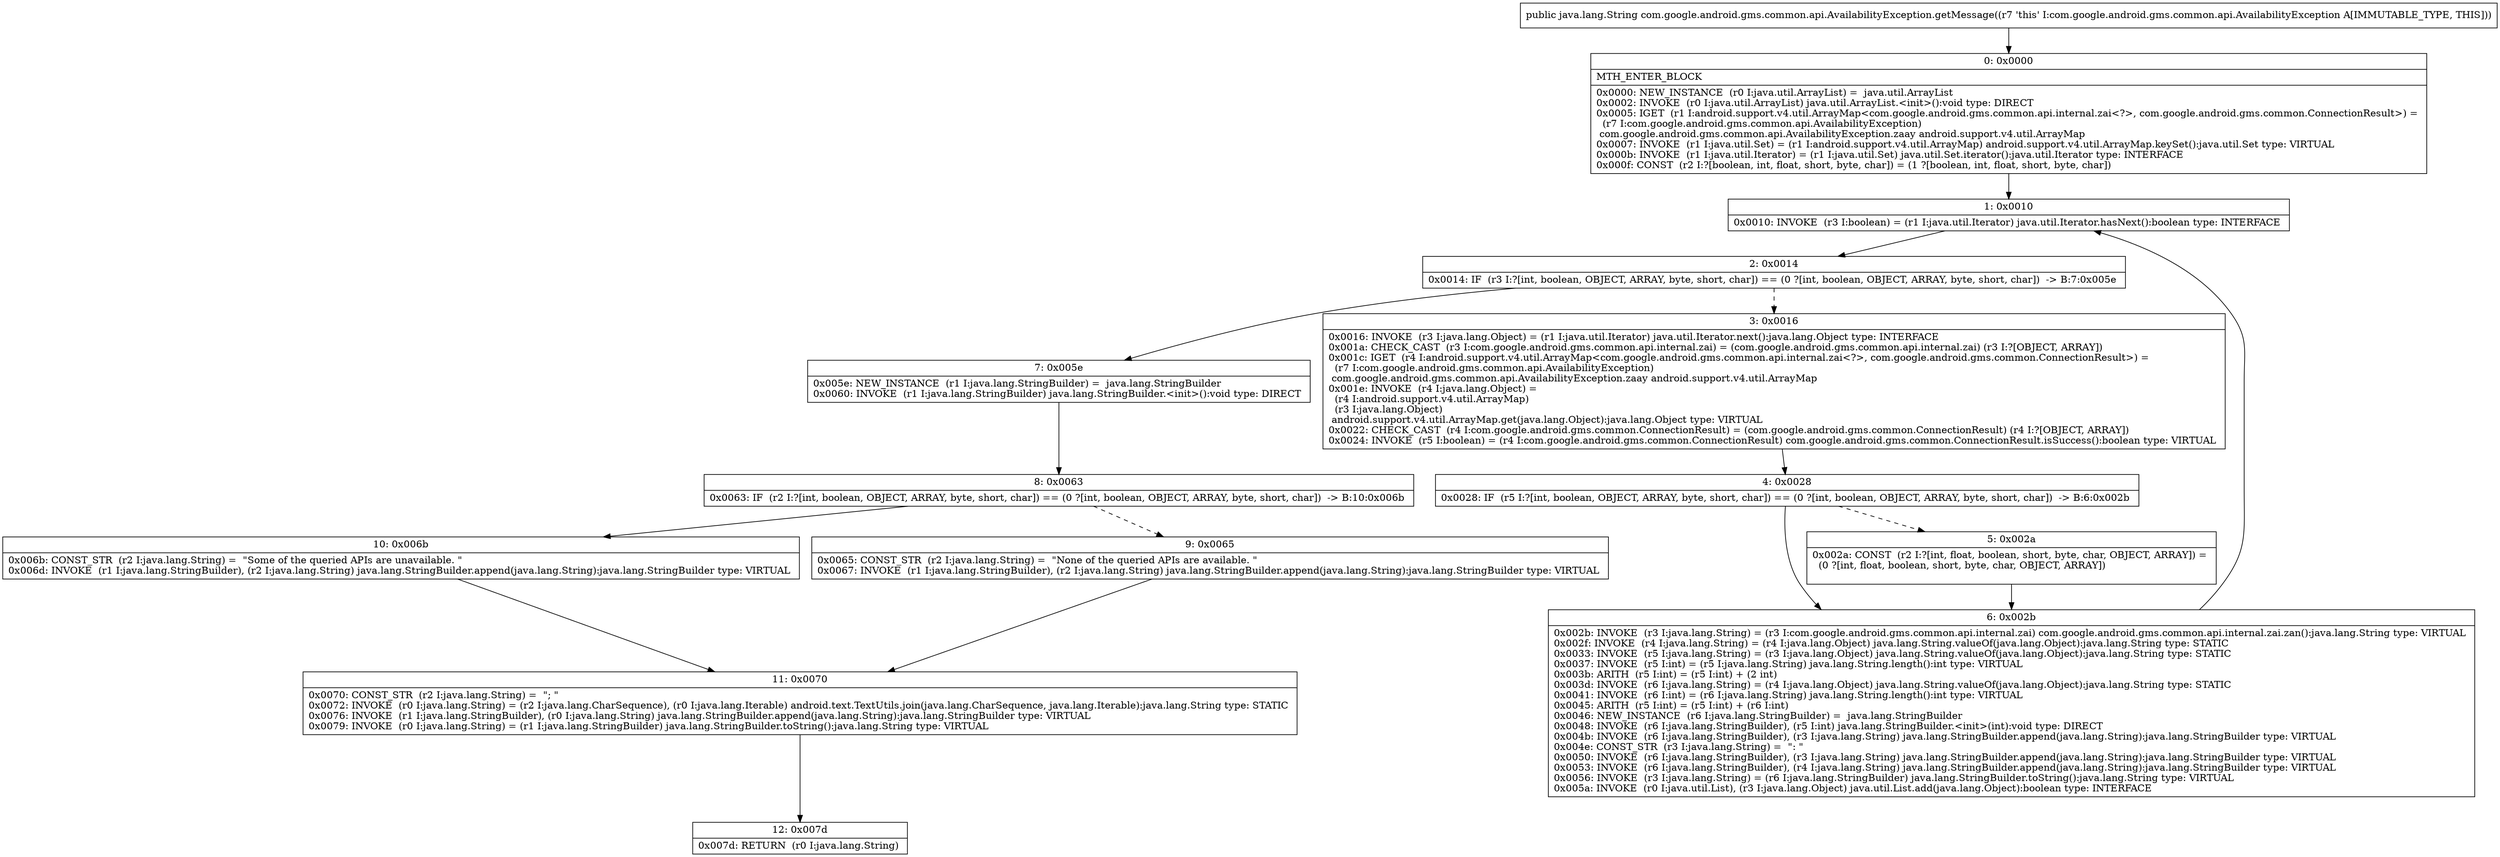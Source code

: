 digraph "CFG forcom.google.android.gms.common.api.AvailabilityException.getMessage()Ljava\/lang\/String;" {
Node_0 [shape=record,label="{0\:\ 0x0000|MTH_ENTER_BLOCK\l|0x0000: NEW_INSTANCE  (r0 I:java.util.ArrayList) =  java.util.ArrayList \l0x0002: INVOKE  (r0 I:java.util.ArrayList) java.util.ArrayList.\<init\>():void type: DIRECT \l0x0005: IGET  (r1 I:android.support.v4.util.ArrayMap\<com.google.android.gms.common.api.internal.zai\<?\>, com.google.android.gms.common.ConnectionResult\>) = \l  (r7 I:com.google.android.gms.common.api.AvailabilityException)\l com.google.android.gms.common.api.AvailabilityException.zaay android.support.v4.util.ArrayMap \l0x0007: INVOKE  (r1 I:java.util.Set) = (r1 I:android.support.v4.util.ArrayMap) android.support.v4.util.ArrayMap.keySet():java.util.Set type: VIRTUAL \l0x000b: INVOKE  (r1 I:java.util.Iterator) = (r1 I:java.util.Set) java.util.Set.iterator():java.util.Iterator type: INTERFACE \l0x000f: CONST  (r2 I:?[boolean, int, float, short, byte, char]) = (1 ?[boolean, int, float, short, byte, char]) \l}"];
Node_1 [shape=record,label="{1\:\ 0x0010|0x0010: INVOKE  (r3 I:boolean) = (r1 I:java.util.Iterator) java.util.Iterator.hasNext():boolean type: INTERFACE \l}"];
Node_2 [shape=record,label="{2\:\ 0x0014|0x0014: IF  (r3 I:?[int, boolean, OBJECT, ARRAY, byte, short, char]) == (0 ?[int, boolean, OBJECT, ARRAY, byte, short, char])  \-\> B:7:0x005e \l}"];
Node_3 [shape=record,label="{3\:\ 0x0016|0x0016: INVOKE  (r3 I:java.lang.Object) = (r1 I:java.util.Iterator) java.util.Iterator.next():java.lang.Object type: INTERFACE \l0x001a: CHECK_CAST  (r3 I:com.google.android.gms.common.api.internal.zai) = (com.google.android.gms.common.api.internal.zai) (r3 I:?[OBJECT, ARRAY]) \l0x001c: IGET  (r4 I:android.support.v4.util.ArrayMap\<com.google.android.gms.common.api.internal.zai\<?\>, com.google.android.gms.common.ConnectionResult\>) = \l  (r7 I:com.google.android.gms.common.api.AvailabilityException)\l com.google.android.gms.common.api.AvailabilityException.zaay android.support.v4.util.ArrayMap \l0x001e: INVOKE  (r4 I:java.lang.Object) = \l  (r4 I:android.support.v4.util.ArrayMap)\l  (r3 I:java.lang.Object)\l android.support.v4.util.ArrayMap.get(java.lang.Object):java.lang.Object type: VIRTUAL \l0x0022: CHECK_CAST  (r4 I:com.google.android.gms.common.ConnectionResult) = (com.google.android.gms.common.ConnectionResult) (r4 I:?[OBJECT, ARRAY]) \l0x0024: INVOKE  (r5 I:boolean) = (r4 I:com.google.android.gms.common.ConnectionResult) com.google.android.gms.common.ConnectionResult.isSuccess():boolean type: VIRTUAL \l}"];
Node_4 [shape=record,label="{4\:\ 0x0028|0x0028: IF  (r5 I:?[int, boolean, OBJECT, ARRAY, byte, short, char]) == (0 ?[int, boolean, OBJECT, ARRAY, byte, short, char])  \-\> B:6:0x002b \l}"];
Node_5 [shape=record,label="{5\:\ 0x002a|0x002a: CONST  (r2 I:?[int, float, boolean, short, byte, char, OBJECT, ARRAY]) = \l  (0 ?[int, float, boolean, short, byte, char, OBJECT, ARRAY])\l \l}"];
Node_6 [shape=record,label="{6\:\ 0x002b|0x002b: INVOKE  (r3 I:java.lang.String) = (r3 I:com.google.android.gms.common.api.internal.zai) com.google.android.gms.common.api.internal.zai.zan():java.lang.String type: VIRTUAL \l0x002f: INVOKE  (r4 I:java.lang.String) = (r4 I:java.lang.Object) java.lang.String.valueOf(java.lang.Object):java.lang.String type: STATIC \l0x0033: INVOKE  (r5 I:java.lang.String) = (r3 I:java.lang.Object) java.lang.String.valueOf(java.lang.Object):java.lang.String type: STATIC \l0x0037: INVOKE  (r5 I:int) = (r5 I:java.lang.String) java.lang.String.length():int type: VIRTUAL \l0x003b: ARITH  (r5 I:int) = (r5 I:int) + (2 int) \l0x003d: INVOKE  (r6 I:java.lang.String) = (r4 I:java.lang.Object) java.lang.String.valueOf(java.lang.Object):java.lang.String type: STATIC \l0x0041: INVOKE  (r6 I:int) = (r6 I:java.lang.String) java.lang.String.length():int type: VIRTUAL \l0x0045: ARITH  (r5 I:int) = (r5 I:int) + (r6 I:int) \l0x0046: NEW_INSTANCE  (r6 I:java.lang.StringBuilder) =  java.lang.StringBuilder \l0x0048: INVOKE  (r6 I:java.lang.StringBuilder), (r5 I:int) java.lang.StringBuilder.\<init\>(int):void type: DIRECT \l0x004b: INVOKE  (r6 I:java.lang.StringBuilder), (r3 I:java.lang.String) java.lang.StringBuilder.append(java.lang.String):java.lang.StringBuilder type: VIRTUAL \l0x004e: CONST_STR  (r3 I:java.lang.String) =  \": \" \l0x0050: INVOKE  (r6 I:java.lang.StringBuilder), (r3 I:java.lang.String) java.lang.StringBuilder.append(java.lang.String):java.lang.StringBuilder type: VIRTUAL \l0x0053: INVOKE  (r6 I:java.lang.StringBuilder), (r4 I:java.lang.String) java.lang.StringBuilder.append(java.lang.String):java.lang.StringBuilder type: VIRTUAL \l0x0056: INVOKE  (r3 I:java.lang.String) = (r6 I:java.lang.StringBuilder) java.lang.StringBuilder.toString():java.lang.String type: VIRTUAL \l0x005a: INVOKE  (r0 I:java.util.List), (r3 I:java.lang.Object) java.util.List.add(java.lang.Object):boolean type: INTERFACE \l}"];
Node_7 [shape=record,label="{7\:\ 0x005e|0x005e: NEW_INSTANCE  (r1 I:java.lang.StringBuilder) =  java.lang.StringBuilder \l0x0060: INVOKE  (r1 I:java.lang.StringBuilder) java.lang.StringBuilder.\<init\>():void type: DIRECT \l}"];
Node_8 [shape=record,label="{8\:\ 0x0063|0x0063: IF  (r2 I:?[int, boolean, OBJECT, ARRAY, byte, short, char]) == (0 ?[int, boolean, OBJECT, ARRAY, byte, short, char])  \-\> B:10:0x006b \l}"];
Node_9 [shape=record,label="{9\:\ 0x0065|0x0065: CONST_STR  (r2 I:java.lang.String) =  \"None of the queried APIs are available. \" \l0x0067: INVOKE  (r1 I:java.lang.StringBuilder), (r2 I:java.lang.String) java.lang.StringBuilder.append(java.lang.String):java.lang.StringBuilder type: VIRTUAL \l}"];
Node_10 [shape=record,label="{10\:\ 0x006b|0x006b: CONST_STR  (r2 I:java.lang.String) =  \"Some of the queried APIs are unavailable. \" \l0x006d: INVOKE  (r1 I:java.lang.StringBuilder), (r2 I:java.lang.String) java.lang.StringBuilder.append(java.lang.String):java.lang.StringBuilder type: VIRTUAL \l}"];
Node_11 [shape=record,label="{11\:\ 0x0070|0x0070: CONST_STR  (r2 I:java.lang.String) =  \"; \" \l0x0072: INVOKE  (r0 I:java.lang.String) = (r2 I:java.lang.CharSequence), (r0 I:java.lang.Iterable) android.text.TextUtils.join(java.lang.CharSequence, java.lang.Iterable):java.lang.String type: STATIC \l0x0076: INVOKE  (r1 I:java.lang.StringBuilder), (r0 I:java.lang.String) java.lang.StringBuilder.append(java.lang.String):java.lang.StringBuilder type: VIRTUAL \l0x0079: INVOKE  (r0 I:java.lang.String) = (r1 I:java.lang.StringBuilder) java.lang.StringBuilder.toString():java.lang.String type: VIRTUAL \l}"];
Node_12 [shape=record,label="{12\:\ 0x007d|0x007d: RETURN  (r0 I:java.lang.String) \l}"];
MethodNode[shape=record,label="{public java.lang.String com.google.android.gms.common.api.AvailabilityException.getMessage((r7 'this' I:com.google.android.gms.common.api.AvailabilityException A[IMMUTABLE_TYPE, THIS])) }"];
MethodNode -> Node_0;
Node_0 -> Node_1;
Node_1 -> Node_2;
Node_2 -> Node_3[style=dashed];
Node_2 -> Node_7;
Node_3 -> Node_4;
Node_4 -> Node_5[style=dashed];
Node_4 -> Node_6;
Node_5 -> Node_6;
Node_6 -> Node_1;
Node_7 -> Node_8;
Node_8 -> Node_9[style=dashed];
Node_8 -> Node_10;
Node_9 -> Node_11;
Node_10 -> Node_11;
Node_11 -> Node_12;
}

